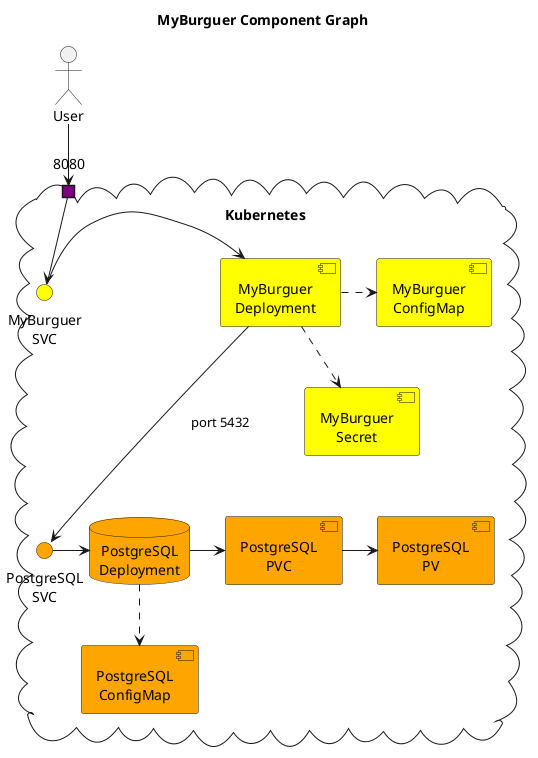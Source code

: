 @startuml myburguer-component
skinparam componentstyle uml2
title "MyBurguer Component Graph"

<style>
title {HorizontalAlignment center}
</style>

actor User as user

cloud Kubernetes {
    interface "MyBurguer\nSVC" as mbService #Yellow
    component "MyBurguer\nDeployment" as mbDeployment #Yellow
    component "MyBurguer\nConfigMap" as mbConfig #Yellow
    component "MyBurguer\nSecret" as mbSecret #Yellow
    port "8080" as p8080 #Purple

    p8080 -r-> mbService
    mbService -r-> mbDeployment
    mbDeployment .r.> mbConfig
    mbDeployment .r.> mbSecret
    mbConfig .d[hidden].> mbSecret

    interface "PostgreSQL\nSVC" as postgresService #Orange
    database "PostgreSQL\nDeployment" as postgresDeployment #Orange
    component "PostgreSQL\nPVC" as postgresPVC #Orange
    component "PostgreSQL\nPV" as postgresPV #Orange
    component "PostgreSQL\nConfigMap" as postgresConfig #Orange

    postgresService -r-> postgresDeployment
    postgresDeployment -r-> postgresPVC
    postgresPVC -r-> postgresPV
    postgresDeployment .d.> postgresConfig

    mbDeployment -d--> postgresService : port 5432
}

user --> p8080


@enduml
